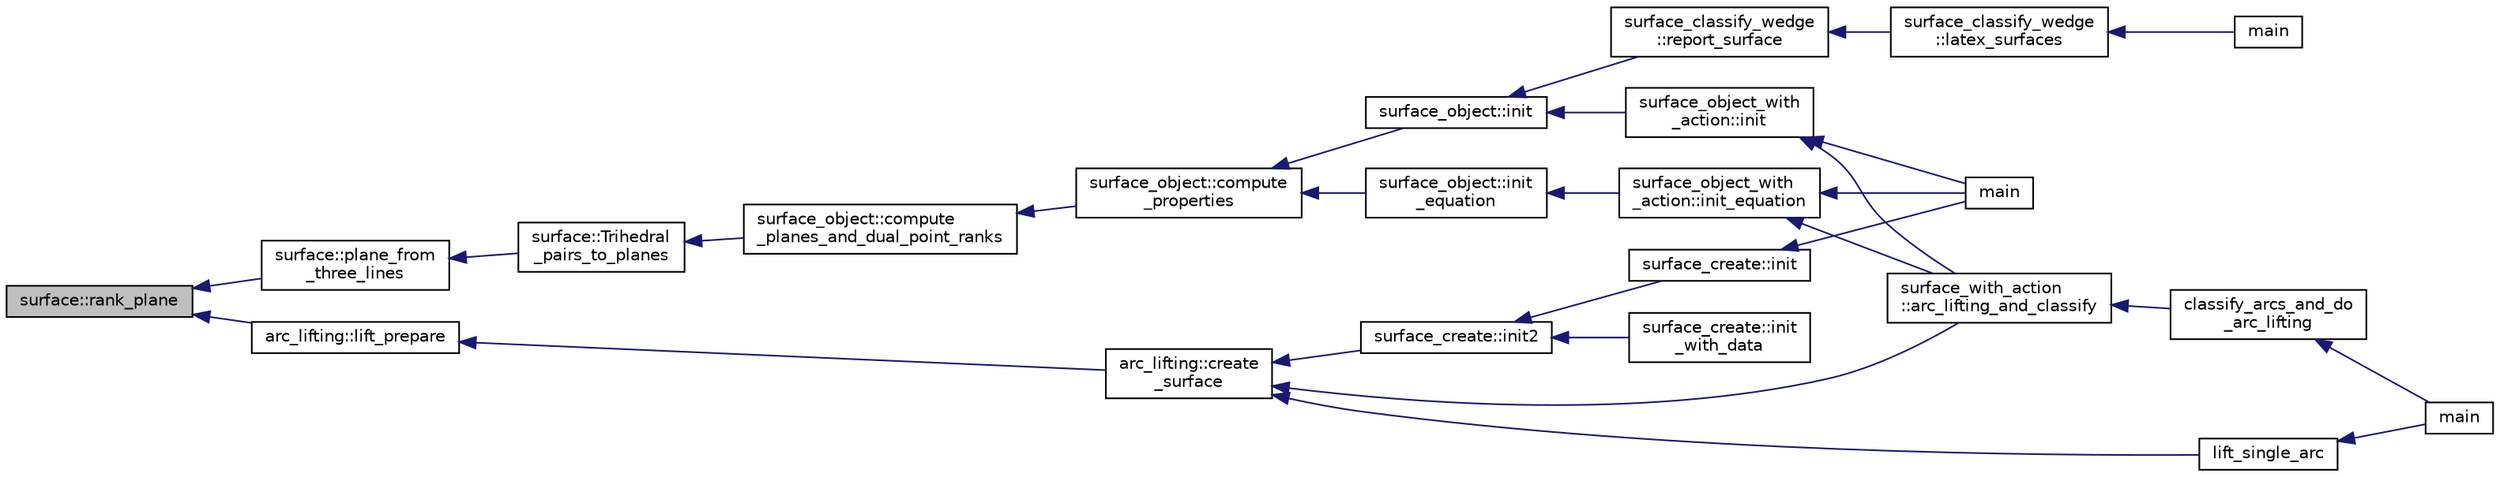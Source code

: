 digraph "surface::rank_plane"
{
  edge [fontname="Helvetica",fontsize="10",labelfontname="Helvetica",labelfontsize="10"];
  node [fontname="Helvetica",fontsize="10",shape=record];
  rankdir="LR";
  Node4998 [label="surface::rank_plane",height=0.2,width=0.4,color="black", fillcolor="grey75", style="filled", fontcolor="black"];
  Node4998 -> Node4999 [dir="back",color="midnightblue",fontsize="10",style="solid",fontname="Helvetica"];
  Node4999 [label="surface::plane_from\l_three_lines",height=0.2,width=0.4,color="black", fillcolor="white", style="filled",URL="$d5/d88/classsurface.html#a64422316672eff36c60020cb6b5b0642"];
  Node4999 -> Node5000 [dir="back",color="midnightblue",fontsize="10",style="solid",fontname="Helvetica"];
  Node5000 [label="surface::Trihedral\l_pairs_to_planes",height=0.2,width=0.4,color="black", fillcolor="white", style="filled",URL="$d5/d88/classsurface.html#a1bfa6633e9cabf8cba5acbaab05137c5"];
  Node5000 -> Node5001 [dir="back",color="midnightblue",fontsize="10",style="solid",fontname="Helvetica"];
  Node5001 [label="surface_object::compute\l_planes_and_dual_point_ranks",height=0.2,width=0.4,color="black", fillcolor="white", style="filled",URL="$df/df8/classsurface__object.html#a76f0933eada8322819007fb8670db6ee"];
  Node5001 -> Node5002 [dir="back",color="midnightblue",fontsize="10",style="solid",fontname="Helvetica"];
  Node5002 [label="surface_object::compute\l_properties",height=0.2,width=0.4,color="black", fillcolor="white", style="filled",URL="$df/df8/classsurface__object.html#ad6c02c3c1432f8adfe49932041ce1b20"];
  Node5002 -> Node5003 [dir="back",color="midnightblue",fontsize="10",style="solid",fontname="Helvetica"];
  Node5003 [label="surface_object::init\l_equation",height=0.2,width=0.4,color="black", fillcolor="white", style="filled",URL="$df/df8/classsurface__object.html#afd4f4d1accbf361897374bd18d571913"];
  Node5003 -> Node5004 [dir="back",color="midnightblue",fontsize="10",style="solid",fontname="Helvetica"];
  Node5004 [label="surface_object_with\l_action::init_equation",height=0.2,width=0.4,color="black", fillcolor="white", style="filled",URL="$db/d28/classsurface__object__with__action.html#a310ce4189e50545dd67fa3652b8fd160"];
  Node5004 -> Node5005 [dir="back",color="midnightblue",fontsize="10",style="solid",fontname="Helvetica"];
  Node5005 [label="main",height=0.2,width=0.4,color="black", fillcolor="white", style="filled",URL="$d2/dfa/create__surface__main_8_c.html#a217dbf8b442f20279ea00b898af96f52"];
  Node5004 -> Node5006 [dir="back",color="midnightblue",fontsize="10",style="solid",fontname="Helvetica"];
  Node5006 [label="surface_with_action\l::arc_lifting_and_classify",height=0.2,width=0.4,color="black", fillcolor="white", style="filled",URL="$d8/df9/classsurface__with__action.html#a62a3948f830c59e09ef94937650a07a4"];
  Node5006 -> Node5007 [dir="back",color="midnightblue",fontsize="10",style="solid",fontname="Helvetica"];
  Node5007 [label="classify_arcs_and_do\l_arc_lifting",height=0.2,width=0.4,color="black", fillcolor="white", style="filled",URL="$d6/dc3/arc__lifting__main_8_c.html#afdd7be16f16b8c71e9a72fe5f6a0b59c"];
  Node5007 -> Node5008 [dir="back",color="midnightblue",fontsize="10",style="solid",fontname="Helvetica"];
  Node5008 [label="main",height=0.2,width=0.4,color="black", fillcolor="white", style="filled",URL="$d6/dc3/arc__lifting__main_8_c.html#a217dbf8b442f20279ea00b898af96f52"];
  Node5002 -> Node5009 [dir="back",color="midnightblue",fontsize="10",style="solid",fontname="Helvetica"];
  Node5009 [label="surface_object::init",height=0.2,width=0.4,color="black", fillcolor="white", style="filled",URL="$df/df8/classsurface__object.html#ae51d9ac0a3853bc07908ac48ffa6e0d2"];
  Node5009 -> Node5010 [dir="back",color="midnightblue",fontsize="10",style="solid",fontname="Helvetica"];
  Node5010 [label="surface_classify_wedge\l::report_surface",height=0.2,width=0.4,color="black", fillcolor="white", style="filled",URL="$d7/d5c/classsurface__classify__wedge.html#ad577d435c4726d0a35c10b2f8d4ed00c"];
  Node5010 -> Node5011 [dir="back",color="midnightblue",fontsize="10",style="solid",fontname="Helvetica"];
  Node5011 [label="surface_classify_wedge\l::latex_surfaces",height=0.2,width=0.4,color="black", fillcolor="white", style="filled",URL="$d7/d5c/classsurface__classify__wedge.html#a5698763ece48d6f0a605527ca62429c5"];
  Node5011 -> Node5012 [dir="back",color="midnightblue",fontsize="10",style="solid",fontname="Helvetica"];
  Node5012 [label="main",height=0.2,width=0.4,color="black", fillcolor="white", style="filled",URL="$df/df8/surface__classify_8_c.html#a217dbf8b442f20279ea00b898af96f52"];
  Node5009 -> Node5013 [dir="back",color="midnightblue",fontsize="10",style="solid",fontname="Helvetica"];
  Node5013 [label="surface_object_with\l_action::init",height=0.2,width=0.4,color="black", fillcolor="white", style="filled",URL="$db/d28/classsurface__object__with__action.html#a65085da19618def3909b0f4bc27cba8a"];
  Node5013 -> Node5005 [dir="back",color="midnightblue",fontsize="10",style="solid",fontname="Helvetica"];
  Node5013 -> Node5006 [dir="back",color="midnightblue",fontsize="10",style="solid",fontname="Helvetica"];
  Node4998 -> Node5014 [dir="back",color="midnightblue",fontsize="10",style="solid",fontname="Helvetica"];
  Node5014 [label="arc_lifting::lift_prepare",height=0.2,width=0.4,color="black", fillcolor="white", style="filled",URL="$dc/db7/classarc__lifting.html#a5faae15fa91aadc062307cafedd52286"];
  Node5014 -> Node5015 [dir="back",color="midnightblue",fontsize="10",style="solid",fontname="Helvetica"];
  Node5015 [label="arc_lifting::create\l_surface",height=0.2,width=0.4,color="black", fillcolor="white", style="filled",URL="$dc/db7/classarc__lifting.html#a2b1fd46281de9ff3fef00fc122d39b2b"];
  Node5015 -> Node5016 [dir="back",color="midnightblue",fontsize="10",style="solid",fontname="Helvetica"];
  Node5016 [label="lift_single_arc",height=0.2,width=0.4,color="black", fillcolor="white", style="filled",URL="$d6/dc3/arc__lifting__main_8_c.html#a0bdc148f70112959722a40cf9758d54b"];
  Node5016 -> Node5008 [dir="back",color="midnightblue",fontsize="10",style="solid",fontname="Helvetica"];
  Node5015 -> Node5017 [dir="back",color="midnightblue",fontsize="10",style="solid",fontname="Helvetica"];
  Node5017 [label="surface_create::init2",height=0.2,width=0.4,color="black", fillcolor="white", style="filled",URL="$de/da4/classsurface__create.html#a0d600640f7dd62d5a6c36443effdab59"];
  Node5017 -> Node5018 [dir="back",color="midnightblue",fontsize="10",style="solid",fontname="Helvetica"];
  Node5018 [label="surface_create::init\l_with_data",height=0.2,width=0.4,color="black", fillcolor="white", style="filled",URL="$de/da4/classsurface__create.html#a9226f687139676532adb1aa971fbade2"];
  Node5017 -> Node5019 [dir="back",color="midnightblue",fontsize="10",style="solid",fontname="Helvetica"];
  Node5019 [label="surface_create::init",height=0.2,width=0.4,color="black", fillcolor="white", style="filled",URL="$de/da4/classsurface__create.html#ab0db5c12825f778e3caf8aa4da02eb06"];
  Node5019 -> Node5005 [dir="back",color="midnightblue",fontsize="10",style="solid",fontname="Helvetica"];
  Node5015 -> Node5006 [dir="back",color="midnightblue",fontsize="10",style="solid",fontname="Helvetica"];
}
